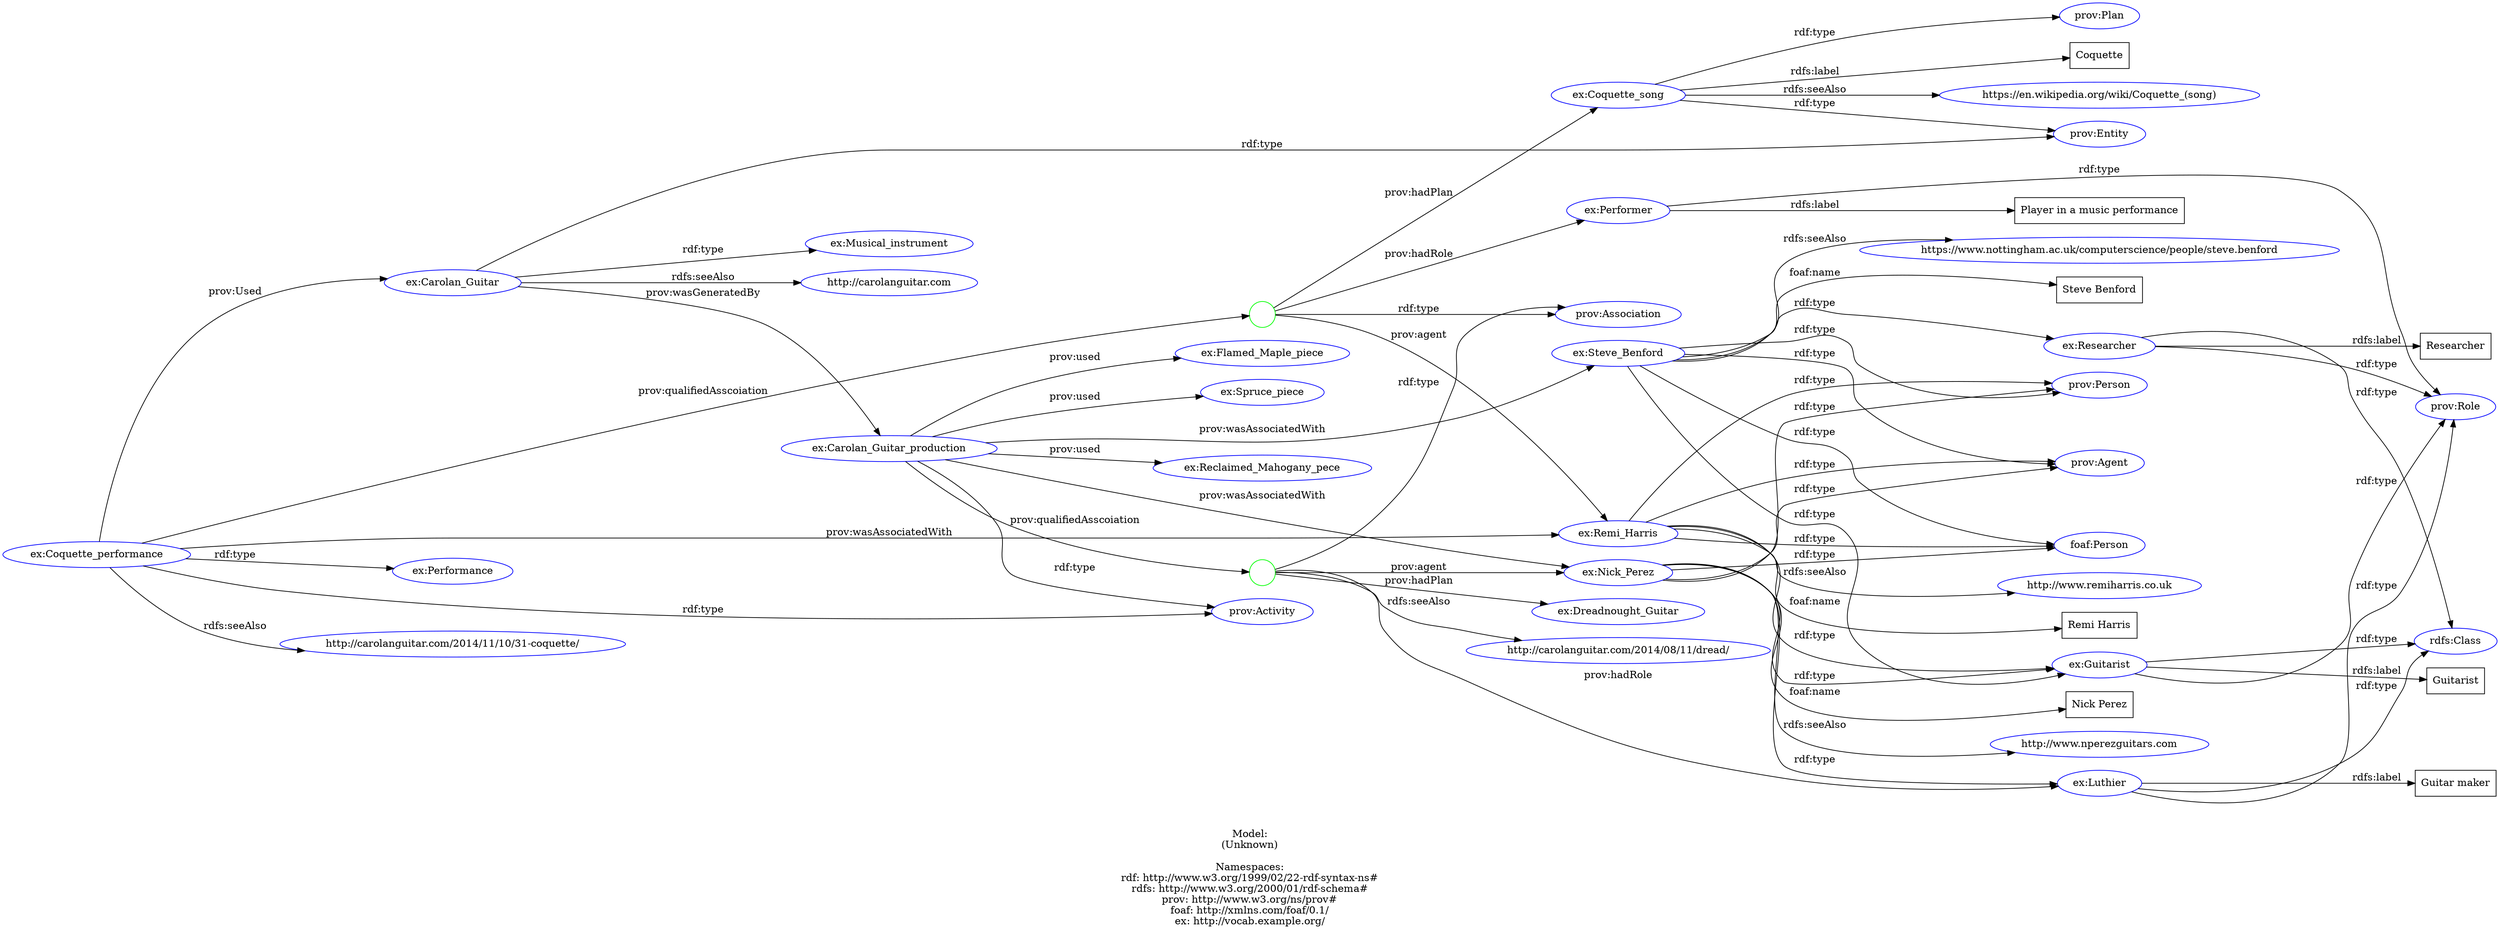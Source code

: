 digraph {
	rankdir = LR;
	charset="utf-8";

	"B_:genid1" -> "Rprov:Association" [ label="rdf:type" ];
	"B_:genid1" -> "Rex:Remi_Harris" [ label="prov:agent" ];
	"B_:genid1" -> "Rex:Performer" [ label="prov:hadRole" ];
	"B_:genid1" -> "Rex:Coquette_song" [ label="prov:hadPlan" ];
	"Rex:Coquette_performance" -> "Rex:Performance" [ label="rdf:type" ];
	"Rex:Coquette_performance" -> "Rprov:Activity" [ label="rdf:type" ];
	"Rex:Coquette_performance" -> "Rex:Carolan_Guitar" [ label="prov:Used" ];
	"Rex:Coquette_performance" -> "Rex:Remi_Harris" [ label="prov:wasAssociatedWith" ];
	"Rex:Coquette_performance" -> "B_:genid1" [ label="prov:qualifiedAsscoiation" ];
	"Rex:Coquette_performance" -> "Rhttp://carolanguitar.com/2014/11/10/31-coquette/" [ label="rdfs:seeAlso" ];
	"Rex:Remi_Harris" -> "Rex:Guitarist" [ label="rdf:type" ];
	"Rex:Remi_Harris" -> "Rprov:Person" [ label="rdf:type" ];
	"Rex:Remi_Harris" -> "Rprov:Agent" [ label="rdf:type" ];
	"Rex:Remi_Harris" -> "Rfoaf:Person" [ label="rdf:type" ];
	"Rex:Remi_Harris" -> "LRemi Harris" [ label="foaf:name" ];
	"Rex:Remi_Harris" -> "Rhttp://www.remiharris.co.uk" [ label="rdfs:seeAlso" ];
	"Rex:Coquette_song" -> "Rprov:Plan" [ label="rdf:type" ];
	"Rex:Coquette_song" -> "Rprov:Entity" [ label="rdf:type" ];
	"Rex:Coquette_song" -> "LCoquette" [ label="rdfs:label" ];
	"Rex:Coquette_song" -> "Rhttps://en.wikipedia.org/wiki/Coquette_(song)" [ label="rdfs:seeAlso" ];
	"Rex:Carolan_Guitar" -> "Rex:Musical_instrument" [ label="rdf:type" ];
	"Rex:Carolan_Guitar" -> "Rprov:Entity" [ label="rdf:type" ];
	"Rex:Carolan_Guitar" -> "Rex:Carolan_Guitar_production" [ label="prov:wasGeneratedBy" ];
	"Rex:Carolan_Guitar" -> "Rhttp://carolanguitar.com" [ label="rdfs:seeAlso" ];
	"B_:genid2" -> "Rprov:Association" [ label="rdf:type" ];
	"B_:genid2" -> "Rex:Nick_Perez" [ label="prov:agent" ];
	"B_:genid2" -> "Rex:Luthier" [ label="prov:hadRole" ];
	"B_:genid2" -> "Rex:Dreadnought_Guitar" [ label="prov:hadPlan" ];
	"B_:genid2" -> "Rhttp://carolanguitar.com/2014/08/11/dread/" [ label="rdfs:seeAlso" ];
	"Rex:Carolan_Guitar_production" -> "Rprov:Activity" [ label="rdf:type" ];
	"Rex:Carolan_Guitar_production" -> "Rex:Nick_Perez" [ label="prov:wasAssociatedWith" ];
	"Rex:Carolan_Guitar_production" -> "Rex:Steve_Benford" [ label="prov:wasAssociatedWith" ];
	"Rex:Carolan_Guitar_production" -> "Rex:Reclaimed_Mahogany_pece" [ label="prov:used" ];
	"Rex:Carolan_Guitar_production" -> "Rex:Flamed_Maple_piece" [ label="prov:used" ];
	"Rex:Carolan_Guitar_production" -> "Rex:Spruce_piece" [ label="prov:used" ];
	"Rex:Carolan_Guitar_production" -> "B_:genid2" [ label="prov:qualifiedAsscoiation" ];
	"Rex:Nick_Perez" -> "Rex:Luthier" [ label="rdf:type" ];
	"Rex:Nick_Perez" -> "Rex:Guitarist" [ label="rdf:type" ];
	"Rex:Nick_Perez" -> "Rprov:Person" [ label="rdf:type" ];
	"Rex:Nick_Perez" -> "Rprov:Agent" [ label="rdf:type" ];
	"Rex:Nick_Perez" -> "Rfoaf:Person" [ label="rdf:type" ];
	"Rex:Nick_Perez" -> "LNick Perez" [ label="foaf:name" ];
	"Rex:Nick_Perez" -> "Rhttp://www.nperezguitars.com" [ label="rdfs:seeAlso" ];
	"Rex:Steve_Benford" -> "Rex:Researcher" [ label="rdf:type" ];
	"Rex:Steve_Benford" -> "Rex:Guitarist" [ label="rdf:type" ];
	"Rex:Steve_Benford" -> "Rprov:Person" [ label="rdf:type" ];
	"Rex:Steve_Benford" -> "Rprov:Agent" [ label="rdf:type" ];
	"Rex:Steve_Benford" -> "Rfoaf:Person" [ label="rdf:type" ];
	"Rex:Steve_Benford" -> "LSteve Benford" [ label="foaf:name" ];
	"Rex:Steve_Benford" -> "Rhttps://www.nottingham.ac.uk/computerscience/people/steve.benford" [ label="rdfs:seeAlso" ];
	"Rex:Performer" -> "Rprov:Role" [ label="rdf:type" ];
	"Rex:Performer" -> "LPlayer in a music performance" [ label="rdfs:label" ];
	"Rex:Luthier" -> "Rprov:Role" [ label="rdf:type" ];
	"Rex:Luthier" -> "Rrdfs:Class" [ label="rdf:type" ];
	"Rex:Luthier" -> "LGuitar maker" [ label="rdfs:label" ];
	"Rex:Researcher" -> "Rprov:Role" [ label="rdf:type" ];
	"Rex:Researcher" -> "Rrdfs:Class" [ label="rdf:type" ];
	"Rex:Researcher" -> "LResearcher" [ label="rdfs:label" ];
	"Rex:Guitarist" -> "Rprov:Role" [ label="rdf:type" ];
	"Rex:Guitarist" -> "Rrdfs:Class" [ label="rdf:type" ];
	"Rex:Guitarist" -> "LGuitarist" [ label="rdfs:label" ];

	// Resources
	"Rprov:Association" [ label="prov:Association", shape = ellipse, color = blue ];
	"Rex:Remi_Harris" [ label="ex:Remi_Harris", shape = ellipse, color = blue ];
	"Rex:Performer" [ label="ex:Performer", shape = ellipse, color = blue ];
	"Rex:Coquette_song" [ label="ex:Coquette_song", shape = ellipse, color = blue ];
	"Rex:Coquette_performance" [ label="ex:Coquette_performance", shape = ellipse, color = blue ];
	"Rex:Performance" [ label="ex:Performance", shape = ellipse, color = blue ];
	"Rprov:Activity" [ label="prov:Activity", shape = ellipse, color = blue ];
	"Rex:Carolan_Guitar" [ label="ex:Carolan_Guitar", shape = ellipse, color = blue ];
	"Rhttp://carolanguitar.com/2014/11/10/31-coquette/" [ label="http://carolanguitar.com/2014/11/10/31-coquette/", shape = ellipse, color = blue ];
	"Rex:Guitarist" [ label="ex:Guitarist", shape = ellipse, color = blue ];
	"Rprov:Person" [ label="prov:Person", shape = ellipse, color = blue ];
	"Rprov:Agent" [ label="prov:Agent", shape = ellipse, color = blue ];
	"Rfoaf:Person" [ label="foaf:Person", shape = ellipse, color = blue ];
	"Rhttp://www.remiharris.co.uk" [ label="http://www.remiharris.co.uk", shape = ellipse, color = blue ];
	"Rprov:Plan" [ label="prov:Plan", shape = ellipse, color = blue ];
	"Rprov:Entity" [ label="prov:Entity", shape = ellipse, color = blue ];
	"Rhttps://en.wikipedia.org/wiki/Coquette_(song)" [ label="https://en.wikipedia.org/wiki/Coquette_(song)", shape = ellipse, color = blue ];
	"Rex:Musical_instrument" [ label="ex:Musical_instrument", shape = ellipse, color = blue ];
	"Rex:Carolan_Guitar_production" [ label="ex:Carolan_Guitar_production", shape = ellipse, color = blue ];
	"Rhttp://carolanguitar.com" [ label="http://carolanguitar.com", shape = ellipse, color = blue ];
	"Rex:Nick_Perez" [ label="ex:Nick_Perez", shape = ellipse, color = blue ];
	"Rex:Luthier" [ label="ex:Luthier", shape = ellipse, color = blue ];
	"Rex:Dreadnought_Guitar" [ label="ex:Dreadnought_Guitar", shape = ellipse, color = blue ];
	"Rhttp://carolanguitar.com/2014/08/11/dread/" [ label="http://carolanguitar.com/2014/08/11/dread/", shape = ellipse, color = blue ];
	"Rex:Steve_Benford" [ label="ex:Steve_Benford", shape = ellipse, color = blue ];
	"Rex:Reclaimed_Mahogany_pece" [ label="ex:Reclaimed_Mahogany_pece", shape = ellipse, color = blue ];
	"Rex:Flamed_Maple_piece" [ label="ex:Flamed_Maple_piece", shape = ellipse, color = blue ];
	"Rex:Spruce_piece" [ label="ex:Spruce_piece", shape = ellipse, color = blue ];
	"Rhttp://www.nperezguitars.com" [ label="http://www.nperezguitars.com", shape = ellipse, color = blue ];
	"Rex:Researcher" [ label="ex:Researcher", shape = ellipse, color = blue ];
	"Rhttps://www.nottingham.ac.uk/computerscience/people/steve.benford" [ label="https://www.nottingham.ac.uk/computerscience/people/steve.benford", shape = ellipse, color = blue ];
	"Rprov:Role" [ label="prov:Role", shape = ellipse, color = blue ];
	"Rrdfs:Class" [ label="rdfs:Class", shape = ellipse, color = blue ];

	// Anonymous nodes
	"B_:genid1" [ label="", shape = circle, color = green ];
	"B_:genid2" [ label="", shape = circle, color = green ];

	// Literals
	"LRemi Harris" [ label="Remi Harris", shape = record ];
	"LCoquette" [ label="Coquette", shape = record ];
	"LNick Perez" [ label="Nick Perez", shape = record ];
	"LSteve Benford" [ label="Steve Benford", shape = record ];
	"LPlayer in a music performance" [ label="Player in a music performance", shape = record ];
	"LGuitar maker" [ label="Guitar maker", shape = record ];
	"LResearcher" [ label="Researcher", shape = record ];
	"LGuitarist" [ label="Guitarist", shape = record ];

	label="\n\nModel:\n(Unknown)\n\nNamespaces:\nrdf: http://www.w3.org/1999/02/22-rdf-syntax-ns#\nrdfs: http://www.w3.org/2000/01/rdf-schema#\nprov: http://www.w3.org/ns/prov#\nfoaf: http://xmlns.com/foaf/0.1/\nex: http://vocab.example.org/\n";
}
